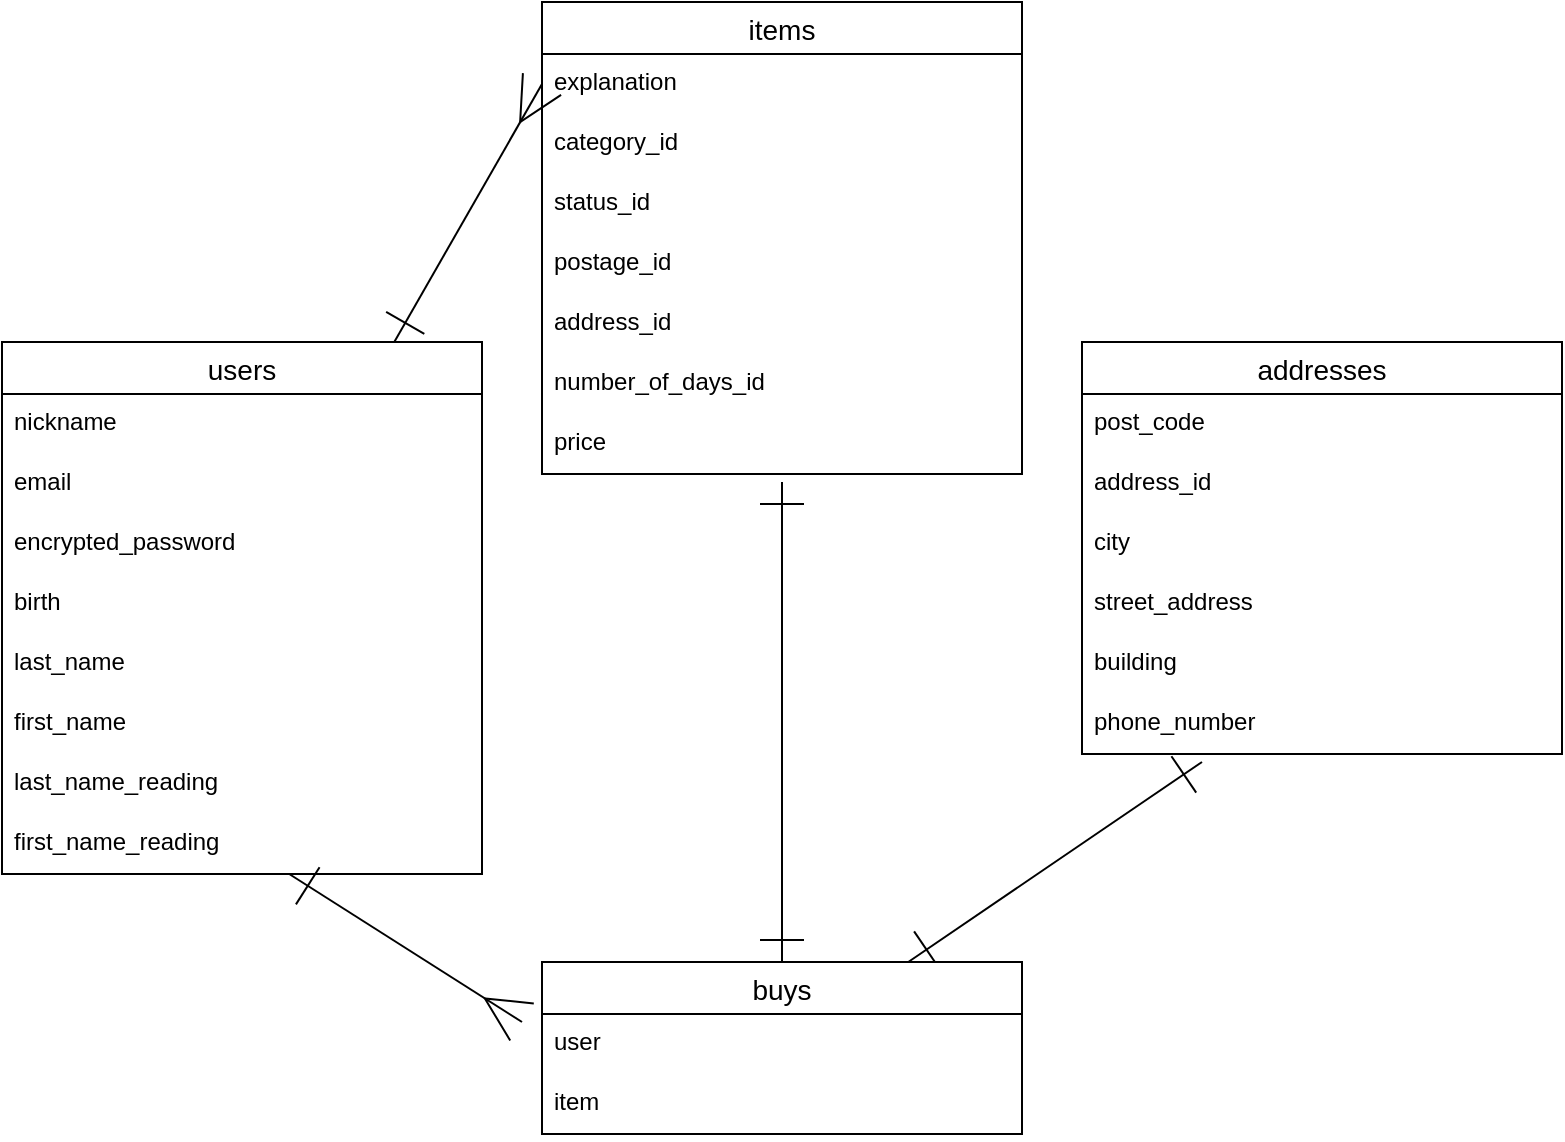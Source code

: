 <mxfile>
    <diagram id="1oqHujgo8s0AMiTYE3fJ" name="ページ1">
        <mxGraphModel dx="1099" dy="782" grid="1" gridSize="10" guides="0" tooltips="1" connect="1" arrows="1" fold="1" page="1" pageScale="1" pageWidth="827" pageHeight="1169" math="0" shadow="0">
            <root>
                <mxCell id="0"/>
                <mxCell id="1" parent="0"/>
                <mxCell id="107" style="edgeStyle=none;html=1;entryX=0;entryY=0.5;entryDx=0;entryDy=0;startArrow=ERone;startFill=0;endArrow=ERmany;endFill=0;startSize=20;endSize=20;targetPerimeterSpacing=0;" edge="1" parent="1" source="54" target="71">
                    <mxGeometry relative="1" as="geometry"/>
                </mxCell>
                <mxCell id="54" value="users" style="swimlane;fontStyle=0;childLayout=stackLayout;horizontal=1;startSize=26;horizontalStack=0;resizeParent=1;resizeParentMax=0;resizeLast=0;collapsible=1;marginBottom=0;align=center;fontSize=14;" vertex="1" parent="1">
                    <mxGeometry x="30" y="190" width="240" height="266" as="geometry"/>
                </mxCell>
                <mxCell id="55" value="nickname" style="text;strokeColor=none;fillColor=none;spacingLeft=4;spacingRight=4;overflow=hidden;rotatable=0;points=[[0,0.5],[1,0.5]];portConstraint=eastwest;fontSize=12;" vertex="1" parent="54">
                    <mxGeometry y="26" width="240" height="30" as="geometry"/>
                </mxCell>
                <mxCell id="56" value="email" style="text;strokeColor=none;fillColor=none;spacingLeft=4;spacingRight=4;overflow=hidden;rotatable=0;points=[[0,0.5],[1,0.5]];portConstraint=eastwest;fontSize=12;" vertex="1" parent="54">
                    <mxGeometry y="56" width="240" height="30" as="geometry"/>
                </mxCell>
                <mxCell id="57" value="encrypted_password" style="text;strokeColor=none;fillColor=none;spacingLeft=4;spacingRight=4;overflow=hidden;rotatable=0;points=[[0,0.5],[1,0.5]];portConstraint=eastwest;fontSize=12;" vertex="1" parent="54">
                    <mxGeometry y="86" width="240" height="30" as="geometry"/>
                </mxCell>
                <mxCell id="68" value="birth" style="text;strokeColor=none;fillColor=none;spacingLeft=4;spacingRight=4;overflow=hidden;rotatable=0;points=[[0,0.5],[1,0.5]];portConstraint=eastwest;fontSize=12;" vertex="1" parent="54">
                    <mxGeometry y="116" width="240" height="30" as="geometry"/>
                </mxCell>
                <mxCell id="102" value="last_name" style="text;strokeColor=none;fillColor=none;spacingLeft=4;spacingRight=4;overflow=hidden;rotatable=0;points=[[0,0.5],[1,0.5]];portConstraint=eastwest;fontSize=12;" vertex="1" parent="54">
                    <mxGeometry y="146" width="240" height="30" as="geometry"/>
                </mxCell>
                <mxCell id="103" value="first_name" style="text;strokeColor=none;fillColor=none;spacingLeft=4;spacingRight=4;overflow=hidden;rotatable=0;points=[[0,0.5],[1,0.5]];portConstraint=eastwest;fontSize=12;" vertex="1" parent="54">
                    <mxGeometry y="176" width="240" height="30" as="geometry"/>
                </mxCell>
                <mxCell id="104" value="last_name_reading" style="text;strokeColor=none;fillColor=none;spacingLeft=4;spacingRight=4;overflow=hidden;rotatable=0;points=[[0,0.5],[1,0.5]];portConstraint=eastwest;fontSize=12;" vertex="1" parent="54">
                    <mxGeometry y="206" width="240" height="30" as="geometry"/>
                </mxCell>
                <mxCell id="105" value="first_name_reading" style="text;strokeColor=none;fillColor=none;spacingLeft=4;spacingRight=4;overflow=hidden;rotatable=0;points=[[0,0.5],[1,0.5]];portConstraint=eastwest;fontSize=12;" vertex="1" parent="54">
                    <mxGeometry y="236" width="240" height="30" as="geometry"/>
                </mxCell>
                <mxCell id="69" value="items" style="swimlane;fontStyle=0;childLayout=stackLayout;horizontal=1;startSize=26;horizontalStack=0;resizeParent=1;resizeParentMax=0;resizeLast=0;collapsible=1;marginBottom=0;align=center;fontSize=14;" vertex="1" parent="1">
                    <mxGeometry x="300" y="20" width="240" height="236" as="geometry"/>
                </mxCell>
                <mxCell id="71" value="explanation" style="text;strokeColor=none;fillColor=none;spacingLeft=4;spacingRight=4;overflow=hidden;rotatable=0;points=[[0,0.5],[1,0.5]];portConstraint=eastwest;fontSize=12;" vertex="1" parent="69">
                    <mxGeometry y="26" width="240" height="30" as="geometry"/>
                </mxCell>
                <mxCell id="72" value="category_id" style="text;strokeColor=none;fillColor=none;spacingLeft=4;spacingRight=4;overflow=hidden;rotatable=0;points=[[0,0.5],[1,0.5]];portConstraint=eastwest;fontSize=12;" vertex="1" parent="69">
                    <mxGeometry y="56" width="240" height="30" as="geometry"/>
                </mxCell>
                <mxCell id="74" value="status_id" style="text;strokeColor=none;fillColor=none;spacingLeft=4;spacingRight=4;overflow=hidden;rotatable=0;points=[[0,0.5],[1,0.5]];portConstraint=eastwest;fontSize=12;" vertex="1" parent="69">
                    <mxGeometry y="86" width="240" height="30" as="geometry"/>
                </mxCell>
                <mxCell id="75" value="postage_id" style="text;strokeColor=none;fillColor=none;spacingLeft=4;spacingRight=4;overflow=hidden;rotatable=0;points=[[0,0.5],[1,0.5]];portConstraint=eastwest;fontSize=12;" vertex="1" parent="69">
                    <mxGeometry y="116" width="240" height="30" as="geometry"/>
                </mxCell>
                <mxCell id="76" value="address_id" style="text;strokeColor=none;fillColor=none;spacingLeft=4;spacingRight=4;overflow=hidden;rotatable=0;points=[[0,0.5],[1,0.5]];portConstraint=eastwest;fontSize=12;" vertex="1" parent="69">
                    <mxGeometry y="146" width="240" height="30" as="geometry"/>
                </mxCell>
                <mxCell id="77" value="number_of_days_id" style="text;strokeColor=none;fillColor=none;spacingLeft=4;spacingRight=4;overflow=hidden;rotatable=0;points=[[0,0.5],[1,0.5]];portConstraint=eastwest;fontSize=12;" vertex="1" parent="69">
                    <mxGeometry y="176" width="240" height="30" as="geometry"/>
                </mxCell>
                <mxCell id="78" value="price" style="text;strokeColor=none;fillColor=none;spacingLeft=4;spacingRight=4;overflow=hidden;rotatable=0;points=[[0,0.5],[1,0.5]];portConstraint=eastwest;fontSize=12;" vertex="1" parent="69">
                    <mxGeometry y="206" width="240" height="30" as="geometry"/>
                </mxCell>
                <mxCell id="110" style="edgeStyle=none;html=1;startArrow=ERone;startFill=0;endArrow=ERone;endFill=0;startSize=20;endSize=20;targetPerimeterSpacing=0;" edge="1" parent="1" source="79">
                    <mxGeometry relative="1" as="geometry">
                        <mxPoint x="420" y="260" as="targetPoint"/>
                    </mxGeometry>
                </mxCell>
                <mxCell id="112" style="edgeStyle=none;html=1;startArrow=ERone;startFill=0;endArrow=ERone;endFill=0;startSize=20;endSize=20;targetPerimeterSpacing=0;" edge="1" parent="1" source="79">
                    <mxGeometry relative="1" as="geometry">
                        <mxPoint x="630" y="400" as="targetPoint"/>
                    </mxGeometry>
                </mxCell>
                <mxCell id="79" value="buys" style="swimlane;fontStyle=0;childLayout=stackLayout;horizontal=1;startSize=26;horizontalStack=0;resizeParent=1;resizeParentMax=0;resizeLast=0;collapsible=1;marginBottom=0;align=center;fontSize=14;" vertex="1" parent="1">
                    <mxGeometry x="300" y="500" width="240" height="86" as="geometry"/>
                </mxCell>
                <mxCell id="111" style="edgeStyle=none;html=1;startArrow=ERone;startFill=0;endArrow=ERone;endFill=0;startSize=20;endSize=20;targetPerimeterSpacing=0;" edge="1" parent="79" source="80" target="106">
                    <mxGeometry relative="1" as="geometry"/>
                </mxCell>
                <mxCell id="80" value="user" style="text;strokeColor=none;fillColor=none;spacingLeft=4;spacingRight=4;overflow=hidden;rotatable=0;points=[[0,0.5],[1,0.5]];portConstraint=eastwest;fontSize=12;" vertex="1" parent="79">
                    <mxGeometry y="26" width="240" height="30" as="geometry"/>
                </mxCell>
                <mxCell id="106" value="item" style="text;strokeColor=none;fillColor=none;spacingLeft=4;spacingRight=4;overflow=hidden;rotatable=0;points=[[0,0.5],[1,0.5]];portConstraint=eastwest;fontSize=12;" vertex="1" parent="79">
                    <mxGeometry y="56" width="240" height="30" as="geometry"/>
                </mxCell>
                <mxCell id="84" value="addresses" style="swimlane;fontStyle=0;childLayout=stackLayout;horizontal=1;startSize=26;horizontalStack=0;resizeParent=1;resizeParentMax=0;resizeLast=0;collapsible=1;marginBottom=0;align=center;fontSize=14;" vertex="1" parent="1">
                    <mxGeometry x="570" y="190" width="240" height="206" as="geometry"/>
                </mxCell>
                <mxCell id="85" value="post_code" style="text;strokeColor=none;fillColor=none;spacingLeft=4;spacingRight=4;overflow=hidden;rotatable=0;points=[[0,0.5],[1,0.5]];portConstraint=eastwest;fontSize=12;" vertex="1" parent="84">
                    <mxGeometry y="26" width="240" height="30" as="geometry"/>
                </mxCell>
                <mxCell id="86" value="address_id" style="text;strokeColor=none;fillColor=none;spacingLeft=4;spacingRight=4;overflow=hidden;rotatable=0;points=[[0,0.5],[1,0.5]];portConstraint=eastwest;fontSize=12;" vertex="1" parent="84">
                    <mxGeometry y="56" width="240" height="30" as="geometry"/>
                </mxCell>
                <mxCell id="88" value="city" style="text;strokeColor=none;fillColor=none;spacingLeft=4;spacingRight=4;overflow=hidden;rotatable=0;points=[[0,0.5],[1,0.5]];portConstraint=eastwest;fontSize=12;" vertex="1" parent="84">
                    <mxGeometry y="86" width="240" height="30" as="geometry"/>
                </mxCell>
                <mxCell id="89" value="street_address" style="text;strokeColor=none;fillColor=none;spacingLeft=4;spacingRight=4;overflow=hidden;rotatable=0;points=[[0,0.5],[1,0.5]];portConstraint=eastwest;fontSize=12;" vertex="1" parent="84">
                    <mxGeometry y="116" width="240" height="30" as="geometry"/>
                </mxCell>
                <mxCell id="90" value="building" style="text;strokeColor=none;fillColor=none;spacingLeft=4;spacingRight=4;overflow=hidden;rotatable=0;points=[[0,0.5],[1,0.5]];portConstraint=eastwest;fontSize=12;" vertex="1" parent="84">
                    <mxGeometry y="146" width="240" height="30" as="geometry"/>
                </mxCell>
                <mxCell id="91" value="phone_number" style="text;strokeColor=none;fillColor=none;spacingLeft=4;spacingRight=4;overflow=hidden;rotatable=0;points=[[0,0.5],[1,0.5]];portConstraint=eastwest;fontSize=12;" vertex="1" parent="84">
                    <mxGeometry y="176" width="240" height="30" as="geometry"/>
                </mxCell>
                <mxCell id="109" style="edgeStyle=none;html=1;startArrow=ERone;startFill=0;endArrow=ERmany;endFill=0;startSize=20;endSize=20;targetPerimeterSpacing=0;" edge="1" parent="1" source="105">
                    <mxGeometry relative="1" as="geometry">
                        <mxPoint x="290" y="530" as="targetPoint"/>
                    </mxGeometry>
                </mxCell>
            </root>
        </mxGraphModel>
    </diagram>
</mxfile>